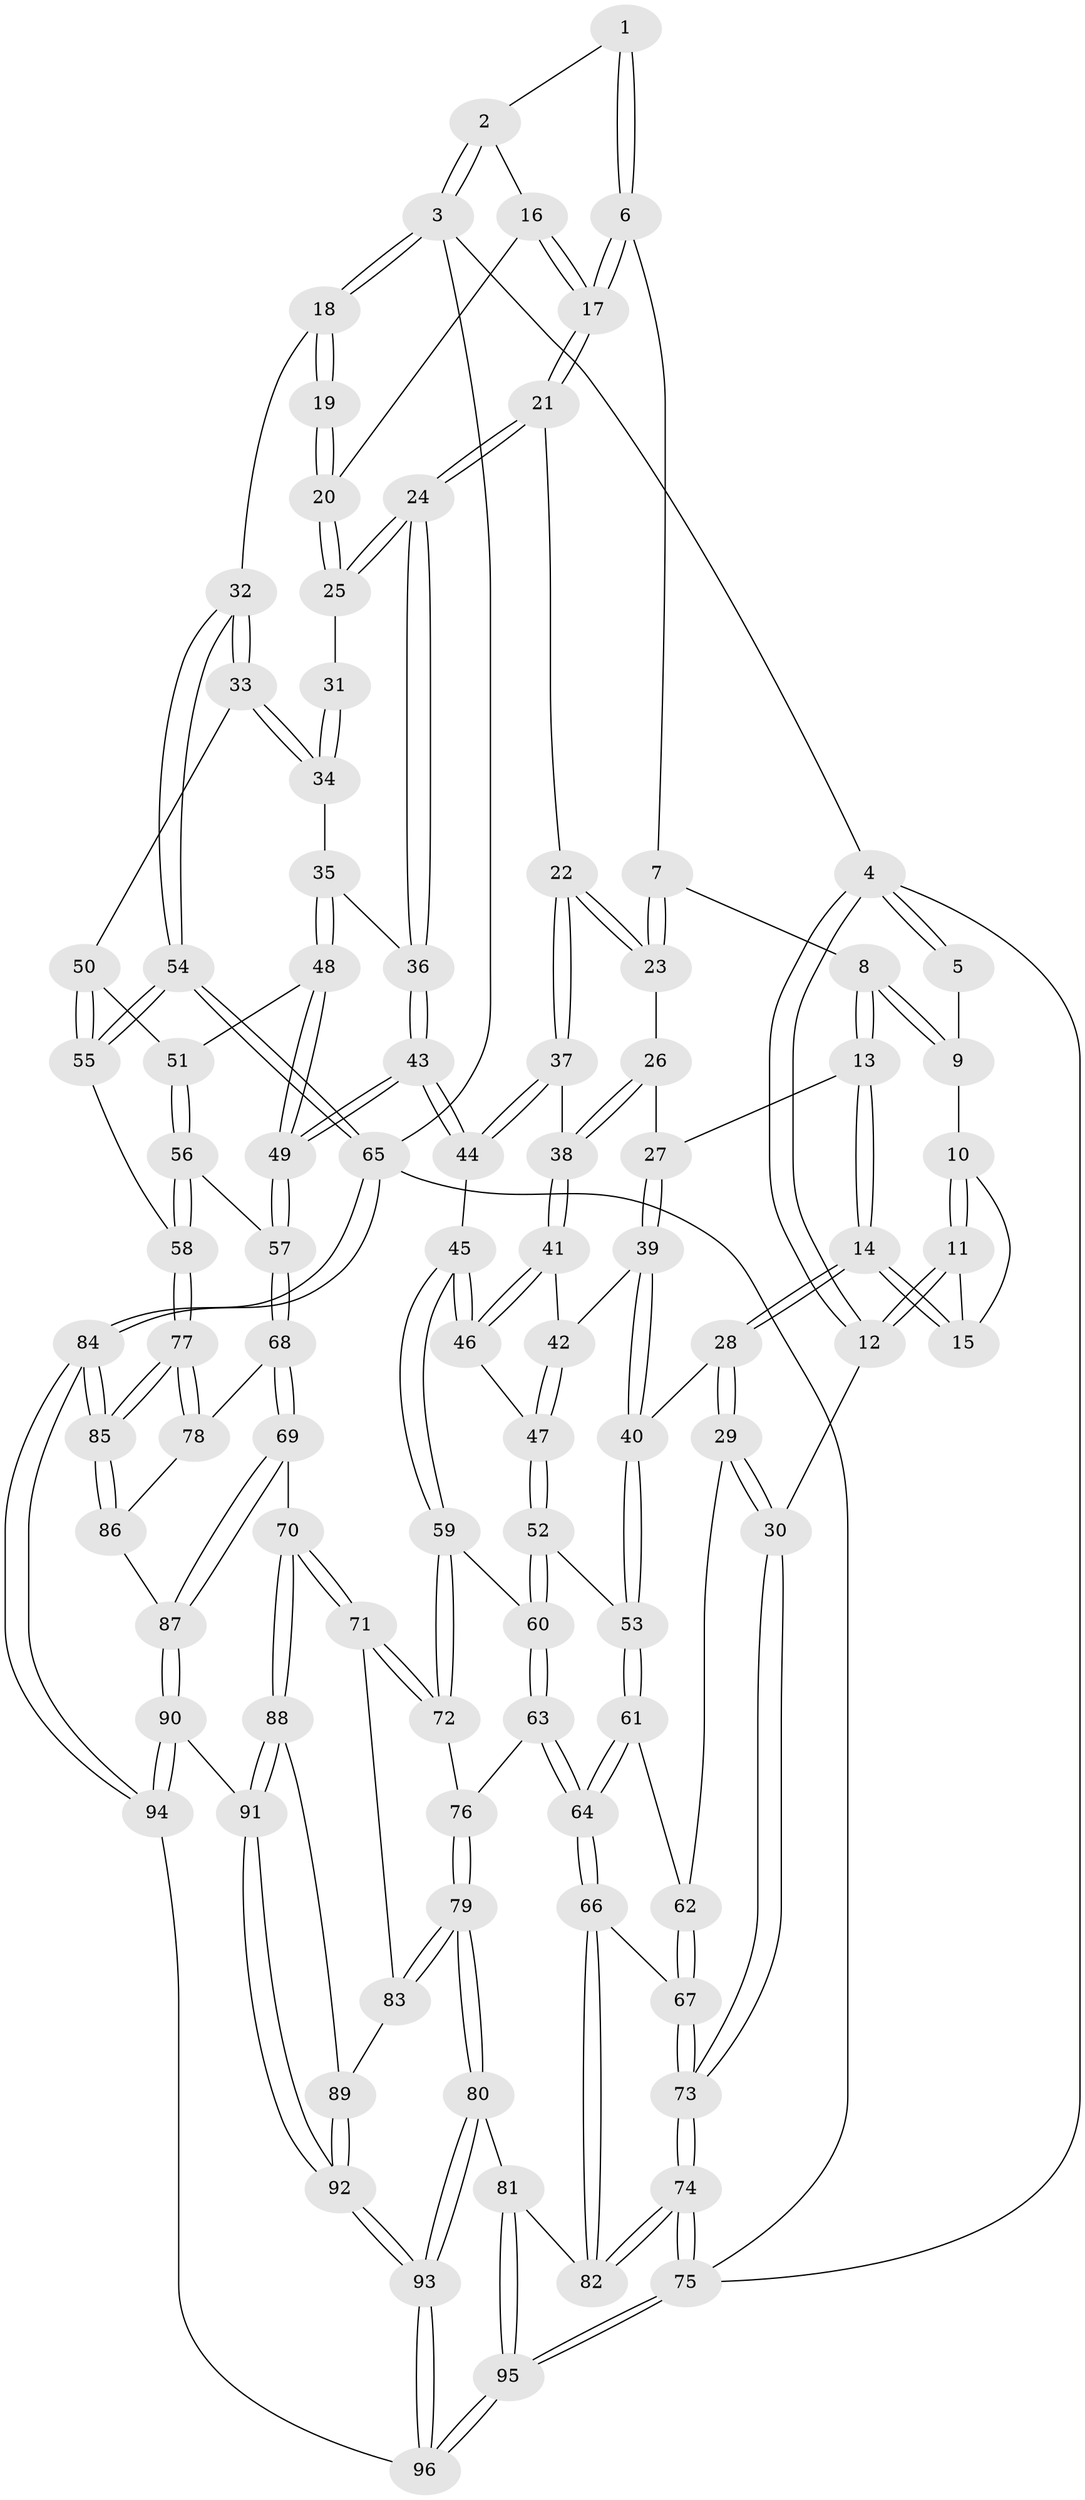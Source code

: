 // coarse degree distribution, {3: 0.03508771929824561, 5: 0.3508771929824561, 4: 0.543859649122807, 6: 0.05263157894736842, 2: 0.017543859649122806}
// Generated by graph-tools (version 1.1) at 2025/52/02/27/25 19:52:37]
// undirected, 96 vertices, 237 edges
graph export_dot {
graph [start="1"]
  node [color=gray90,style=filled];
  1 [pos="+0.45532145420953923+0"];
  2 [pos="+0.9233343999545934+0"];
  3 [pos="+1+0"];
  4 [pos="+0+0"];
  5 [pos="+0.19962054771220364+0"];
  6 [pos="+0.4550082342209525+0.014157155060983431"];
  7 [pos="+0.4292649760849705+0.047978313965439376"];
  8 [pos="+0.2890953540341396+0.13838615973715207"];
  9 [pos="+0.19999061833713344+0.014502634948754171"];
  10 [pos="+0.14310897209759701+0.07110029692752069"];
  11 [pos="+0+0.020384339949290634"];
  12 [pos="+0+0"];
  13 [pos="+0.2356857704934403+0.26246846742031427"];
  14 [pos="+0.21318046518170938+0.26750808908806323"];
  15 [pos="+0.14663431198821036+0.16691298878664837"];
  16 [pos="+0.8056654032795713+0"];
  17 [pos="+0.5609755128924903+0.10988496732787803"];
  18 [pos="+1+0.22774433355091572"];
  19 [pos="+0.9506142564585944+0.24001266007768957"];
  20 [pos="+0.7952101478293433+0.05518112663432866"];
  21 [pos="+0.6402509347860683+0.2956147440018639"];
  22 [pos="+0.6371983702415324+0.29630906135293"];
  23 [pos="+0.44022491141756853+0.23233488881968503"];
  24 [pos="+0.6432520393247544+0.29655473987702285"];
  25 [pos="+0.7342431650842225+0.21752695487076923"];
  26 [pos="+0.3232763268489566+0.29361293452542403"];
  27 [pos="+0.2868273458327155+0.2893901571065644"];
  28 [pos="+0.06844801536067313+0.3757610294699492"];
  29 [pos="+0+0.41817028332053635"];
  30 [pos="+0+0.4130733624729848"];
  31 [pos="+0.9088449730441469+0.2538405711380262"];
  32 [pos="+1+0.38376862819278396"];
  33 [pos="+1+0.41584001428988704"];
  34 [pos="+0.8476397249311429+0.37787891123545353"];
  35 [pos="+0.7710535131362743+0.4148588726321713"];
  36 [pos="+0.6441146551115792+0.2980638855854116"];
  37 [pos="+0.47837712070106436+0.39640492252526965"];
  38 [pos="+0.4597948010155702+0.3989396376214344"];
  39 [pos="+0.32108150315048545+0.47742564166857715"];
  40 [pos="+0.2756719466214998+0.5376956698686327"];
  41 [pos="+0.4569361158043673+0.40274820166651715"];
  42 [pos="+0.3864928420078241+0.46517671039341063"];
  43 [pos="+0.5871776658843945+0.5797607702152371"];
  44 [pos="+0.5514896608678185+0.5756067197538747"];
  45 [pos="+0.4751960242873711+0.5966652136569953"];
  46 [pos="+0.45420909419047817+0.559568550890347"];
  47 [pos="+0.41684809254665+0.5238509869663708"];
  48 [pos="+0.7848894559241415+0.4748793511461537"];
  49 [pos="+0.6541011095848307+0.6274593520512445"];
  50 [pos="+0.8967182383089227+0.5154530646808906"];
  51 [pos="+0.8138396474714326+0.49435117192271816"];
  52 [pos="+0.30049598409135986+0.5623510248330811"];
  53 [pos="+0.2758516015511307+0.5392613197747009"];
  54 [pos="+1+0.697008044384392"];
  55 [pos="+0.943457226864349+0.6629693133475291"];
  56 [pos="+0.8324707977575175+0.6586867371861648"];
  57 [pos="+0.6596477976634436+0.6442291466629799"];
  58 [pos="+0.8814229110959103+0.6894844782566808"];
  59 [pos="+0.425512026304552+0.6454715514561731"];
  60 [pos="+0.33201643402623654+0.6000435185125982"];
  61 [pos="+0.2139679647208502+0.6011892360362306"];
  62 [pos="+0.06788072574986255+0.584335519897227"];
  63 [pos="+0.263073827731781+0.7198148673215188"];
  64 [pos="+0.20894481454096556+0.7201673879253249"];
  65 [pos="+1+1"];
  66 [pos="+0.14142700588236953+0.7700111884443198"];
  67 [pos="+0.12166942731253566+0.7559850114062472"];
  68 [pos="+0.6475094430262548+0.744303475899926"];
  69 [pos="+0.6236157783283326+0.7669148094419629"];
  70 [pos="+0.6219449855586159+0.7677085562375663"];
  71 [pos="+0.43870666447596535+0.7261824794432006"];
  72 [pos="+0.42504126997702746+0.6752589570558803"];
  73 [pos="+0+0.7519686824941896"];
  74 [pos="+0+1"];
  75 [pos="+0+1"];
  76 [pos="+0.27469922179633227+0.7255889019064614"];
  77 [pos="+0.8300019888400665+0.8224964820048827"];
  78 [pos="+0.7445268584593041+0.7931954889463766"];
  79 [pos="+0.3604695108591367+0.8306899101812608"];
  80 [pos="+0.3344649669291024+0.8804825324734398"];
  81 [pos="+0.21003120639566675+0.9087699764775009"];
  82 [pos="+0.14404894280413966+0.7884145548840722"];
  83 [pos="+0.40563540048129+0.8001426302013351"];
  84 [pos="+1+1"];
  85 [pos="+0.9475153885092484+1"];
  86 [pos="+0.7029293898138441+0.8991944529154268"];
  87 [pos="+0.6678040821339356+0.8918167795830814"];
  88 [pos="+0.5632765068306889+0.8486071165710095"];
  89 [pos="+0.4849723813477555+0.8525082190206563"];
  90 [pos="+0.6258015892141842+0.9781062133887617"];
  91 [pos="+0.5656855303423449+0.9080303499071775"];
  92 [pos="+0.45103144217396907+0.9783987246043115"];
  93 [pos="+0.4307614957935445+1"];
  94 [pos="+0.7007931701676056+1"];
  95 [pos="+0.024109084615308654+1"];
  96 [pos="+0.4514272005236972+1"];
  1 -- 2;
  1 -- 6;
  1 -- 6;
  2 -- 3;
  2 -- 3;
  2 -- 16;
  3 -- 4;
  3 -- 18;
  3 -- 18;
  3 -- 65;
  4 -- 5;
  4 -- 5;
  4 -- 12;
  4 -- 12;
  4 -- 75;
  5 -- 9;
  6 -- 7;
  6 -- 17;
  6 -- 17;
  7 -- 8;
  7 -- 23;
  7 -- 23;
  8 -- 9;
  8 -- 9;
  8 -- 13;
  8 -- 13;
  9 -- 10;
  10 -- 11;
  10 -- 11;
  10 -- 15;
  11 -- 12;
  11 -- 12;
  11 -- 15;
  12 -- 30;
  13 -- 14;
  13 -- 14;
  13 -- 27;
  14 -- 15;
  14 -- 15;
  14 -- 28;
  14 -- 28;
  16 -- 17;
  16 -- 17;
  16 -- 20;
  17 -- 21;
  17 -- 21;
  18 -- 19;
  18 -- 19;
  18 -- 32;
  19 -- 20;
  19 -- 20;
  20 -- 25;
  20 -- 25;
  21 -- 22;
  21 -- 24;
  21 -- 24;
  22 -- 23;
  22 -- 23;
  22 -- 37;
  22 -- 37;
  23 -- 26;
  24 -- 25;
  24 -- 25;
  24 -- 36;
  24 -- 36;
  25 -- 31;
  26 -- 27;
  26 -- 38;
  26 -- 38;
  27 -- 39;
  27 -- 39;
  28 -- 29;
  28 -- 29;
  28 -- 40;
  29 -- 30;
  29 -- 30;
  29 -- 62;
  30 -- 73;
  30 -- 73;
  31 -- 34;
  31 -- 34;
  32 -- 33;
  32 -- 33;
  32 -- 54;
  32 -- 54;
  33 -- 34;
  33 -- 34;
  33 -- 50;
  34 -- 35;
  35 -- 36;
  35 -- 48;
  35 -- 48;
  36 -- 43;
  36 -- 43;
  37 -- 38;
  37 -- 44;
  37 -- 44;
  38 -- 41;
  38 -- 41;
  39 -- 40;
  39 -- 40;
  39 -- 42;
  40 -- 53;
  40 -- 53;
  41 -- 42;
  41 -- 46;
  41 -- 46;
  42 -- 47;
  42 -- 47;
  43 -- 44;
  43 -- 44;
  43 -- 49;
  43 -- 49;
  44 -- 45;
  45 -- 46;
  45 -- 46;
  45 -- 59;
  45 -- 59;
  46 -- 47;
  47 -- 52;
  47 -- 52;
  48 -- 49;
  48 -- 49;
  48 -- 51;
  49 -- 57;
  49 -- 57;
  50 -- 51;
  50 -- 55;
  50 -- 55;
  51 -- 56;
  51 -- 56;
  52 -- 53;
  52 -- 60;
  52 -- 60;
  53 -- 61;
  53 -- 61;
  54 -- 55;
  54 -- 55;
  54 -- 65;
  54 -- 65;
  55 -- 58;
  56 -- 57;
  56 -- 58;
  56 -- 58;
  57 -- 68;
  57 -- 68;
  58 -- 77;
  58 -- 77;
  59 -- 60;
  59 -- 72;
  59 -- 72;
  60 -- 63;
  60 -- 63;
  61 -- 62;
  61 -- 64;
  61 -- 64;
  62 -- 67;
  62 -- 67;
  63 -- 64;
  63 -- 64;
  63 -- 76;
  64 -- 66;
  64 -- 66;
  65 -- 84;
  65 -- 84;
  65 -- 75;
  66 -- 67;
  66 -- 82;
  66 -- 82;
  67 -- 73;
  67 -- 73;
  68 -- 69;
  68 -- 69;
  68 -- 78;
  69 -- 70;
  69 -- 87;
  69 -- 87;
  70 -- 71;
  70 -- 71;
  70 -- 88;
  70 -- 88;
  71 -- 72;
  71 -- 72;
  71 -- 83;
  72 -- 76;
  73 -- 74;
  73 -- 74;
  74 -- 75;
  74 -- 75;
  74 -- 82;
  74 -- 82;
  75 -- 95;
  75 -- 95;
  76 -- 79;
  76 -- 79;
  77 -- 78;
  77 -- 78;
  77 -- 85;
  77 -- 85;
  78 -- 86;
  79 -- 80;
  79 -- 80;
  79 -- 83;
  79 -- 83;
  80 -- 81;
  80 -- 93;
  80 -- 93;
  81 -- 82;
  81 -- 95;
  81 -- 95;
  83 -- 89;
  84 -- 85;
  84 -- 85;
  84 -- 94;
  84 -- 94;
  85 -- 86;
  85 -- 86;
  86 -- 87;
  87 -- 90;
  87 -- 90;
  88 -- 89;
  88 -- 91;
  88 -- 91;
  89 -- 92;
  89 -- 92;
  90 -- 91;
  90 -- 94;
  90 -- 94;
  91 -- 92;
  91 -- 92;
  92 -- 93;
  92 -- 93;
  93 -- 96;
  93 -- 96;
  94 -- 96;
  95 -- 96;
  95 -- 96;
}
